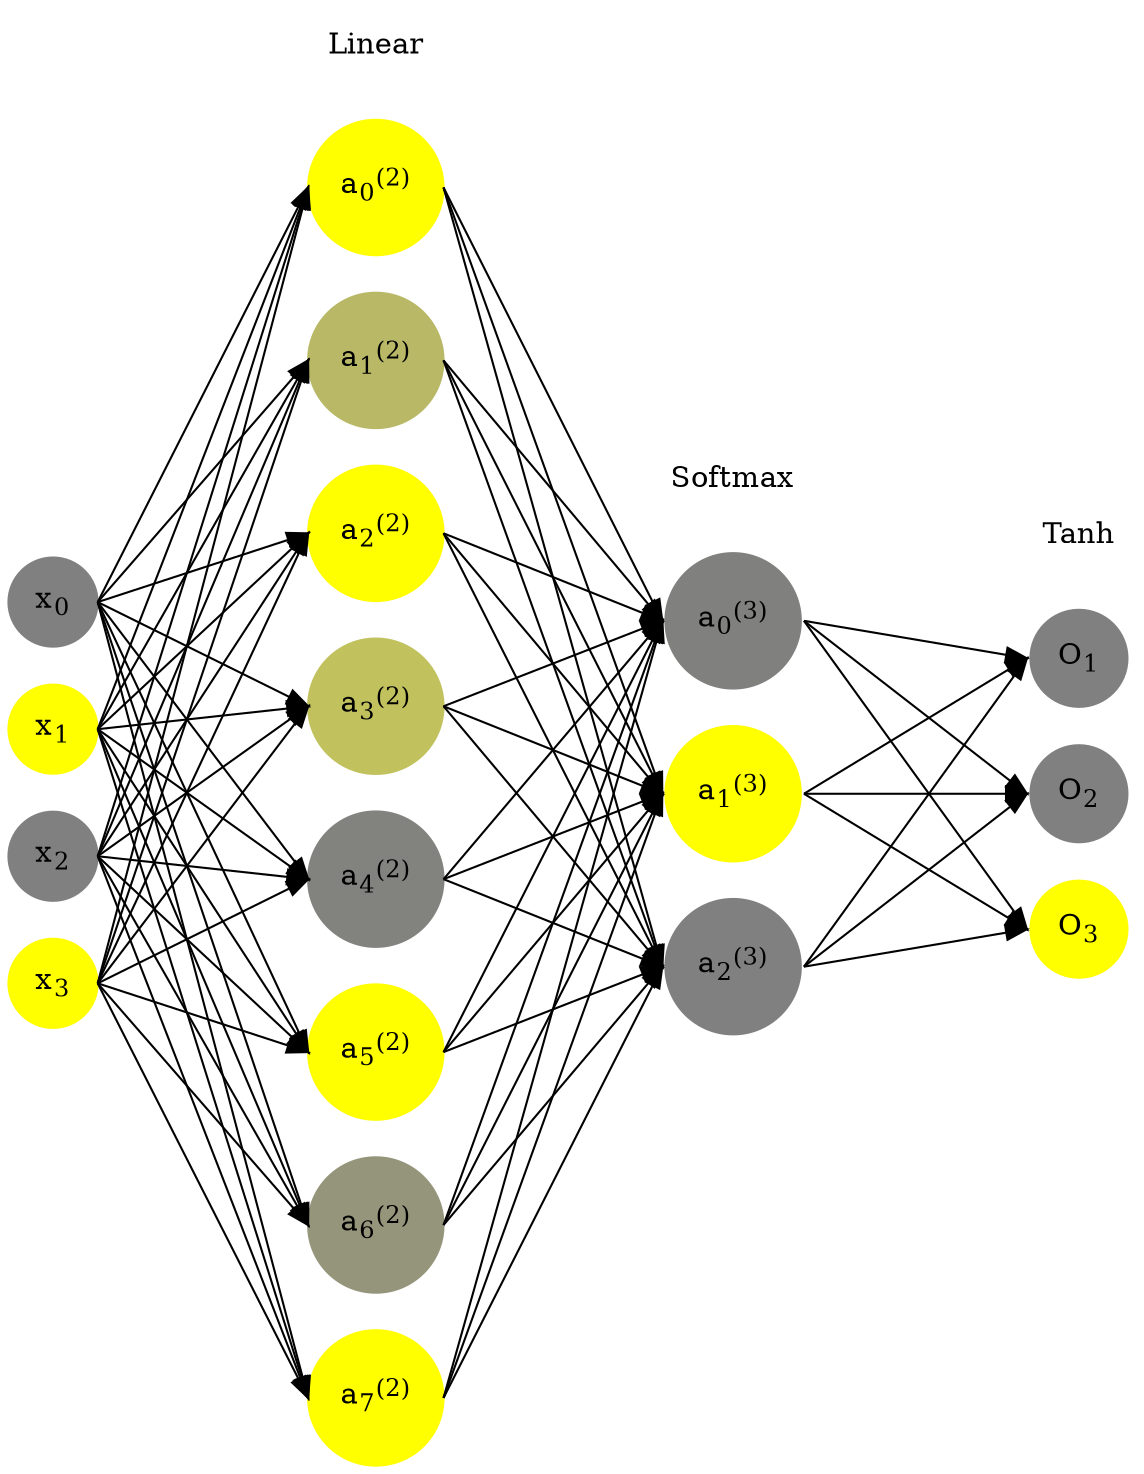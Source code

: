 digraph G {
	rankdir = LR;
	splines=false;
	edge[style=invis];
	ranksep= 1.4;
	{
	node [shape=circle, color="0.1667, 0.0, 0.5", style=filled, fillcolor="0.1667, 0.0, 0.5"];
	x0 [label=<x<sub>0</sub>>];
	}
	{
	node [shape=circle, color="0.1667, 1.0, 1.0", style=filled, fillcolor="0.1667, 1.0, 1.0"];
	x1 [label=<x<sub>1</sub>>];
	}
	{
	node [shape=circle, color="0.1667, 0.0, 0.5", style=filled, fillcolor="0.1667, 0.0, 0.5"];
	x2 [label=<x<sub>2</sub>>];
	}
	{
	node [shape=circle, color="0.1667, 1.0, 1.0", style=filled, fillcolor="0.1667, 1.0, 1.0"];
	x3 [label=<x<sub>3</sub>>];
	}
	{
	node [shape=circle, color="0.1667, 14.021672, 7.510836", style=filled, fillcolor="0.1667, 14.021672, 7.510836"];
	a02 [label=<a<sub>0</sub><sup>(2)</sup>>];
	}
	{
	node [shape=circle, color="0.1667, 0.442248, 0.721124", style=filled, fillcolor="0.1667, 0.442248, 0.721124"];
	a12 [label=<a<sub>1</sub><sup>(2)</sup>>];
	}
	{
	node [shape=circle, color="0.1667, 8.946463, 4.973232", style=filled, fillcolor="0.1667, 8.946463, 4.973232"];
	a22 [label=<a<sub>2</sub><sup>(2)</sup>>];
	}
	{
	node [shape=circle, color="0.1667, 0.511053, 0.755526", style=filled, fillcolor="0.1667, 0.511053, 0.755526"];
	a32 [label=<a<sub>3</sub><sup>(2)</sup>>];
	}
	{
	node [shape=circle, color="0.1667, 0.017272, 0.508636", style=filled, fillcolor="0.1667, 0.017272, 0.508636"];
	a42 [label=<a<sub>4</sub><sup>(2)</sup>>];
	}
	{
	node [shape=circle, color="0.1667, 1.454130, 1.227065", style=filled, fillcolor="0.1667, 1.454130, 1.227065"];
	a52 [label=<a<sub>5</sub><sup>(2)</sup>>];
	}
	{
	node [shape=circle, color="0.1667, 0.165505, 0.582753", style=filled, fillcolor="0.1667, 0.165505, 0.582753"];
	a62 [label=<a<sub>6</sub><sup>(2)</sup>>];
	}
	{
	node [shape=circle, color="0.1667, 13.940057, 7.470028", style=filled, fillcolor="0.1667, 13.940057, 7.470028"];
	a72 [label=<a<sub>7</sub><sup>(2)</sup>>];
	}
	{
	node [shape=circle, color="0.1667, 0.000002, 0.500001", style=filled, fillcolor="0.1667, 0.000002, 0.500001"];
	a03 [label=<a<sub>0</sub><sup>(3)</sup>>];
	}
	{
	node [shape=circle, color="0.1667, 0.999998, 0.999999", style=filled, fillcolor="0.1667, 0.999998, 0.999999"];
	a13 [label=<a<sub>1</sub><sup>(3)</sup>>];
	}
	{
	node [shape=circle, color="0.1667, 0.000000, 0.500000", style=filled, fillcolor="0.1667, 0.000000, 0.500000"];
	a23 [label=<a<sub>2</sub><sup>(3)</sup>>];
	}
	{
	node [shape=circle, color="0.1667, 0.0, 0.5", style=filled, fillcolor="0.1667, 0.0, 0.5"];
	O1 [label=<O<sub>1</sub>>];
	}
	{
	node [shape=circle, color="0.1667, 0.0, 0.5", style=filled, fillcolor="0.1667, 0.0, 0.5"];
	O2 [label=<O<sub>2</sub>>];
	}
	{
	node [shape=circle, color="0.1667, 1.0, 1.0", style=filled, fillcolor="0.1667, 1.0, 1.0"];
	O3 [label=<O<sub>3</sub>>];
	}
	{
	rank=same;
	x0->x1->x2->x3;
	}
	{
	rank=same;
	a02->a12->a22->a32->a42->a52->a62->a72;
	}
	{
	rank=same;
	a03->a13->a23;
	}
	{
	rank=same;
	O1->O2->O3;
	}
	l1 [shape=plaintext,label="Linear"];
	l1->a02;
	{rank=same; l1;a02};
	l2 [shape=plaintext,label="Softmax"];
	l2->a03;
	{rank=same; l2;a03};
	l3 [shape=plaintext,label="Tanh"];
	l3->O1;
	{rank=same; l3;O1};
edge[style=solid, tailport=e, headport=w];
	{x0;x1;x2;x3} -> {a02;a12;a22;a32;a42;a52;a62;a72};
	{a02;a12;a22;a32;a42;a52;a62;a72} -> {a03;a13;a23};
	{a03;a13;a23} -> {O1,O2,O3};
}